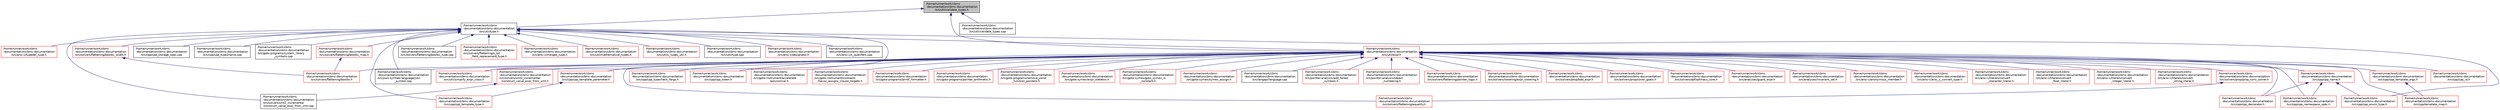 digraph "/home/runner/work/cbmc-documentation/cbmc-documentation/src/util/validate_types.h"
{
 // LATEX_PDF_SIZE
  bgcolor="transparent";
  edge [fontname="Helvetica",fontsize="10",labelfontname="Helvetica",labelfontsize="10"];
  node [fontname="Helvetica",fontsize="10",shape=record];
  Node1 [label="/home/runner/work/cbmc\l-documentation/cbmc-documentation\l/src/util/validate_types.h",height=0.2,width=0.4,color="black", fillcolor="grey75", style="filled", fontcolor="black",tooltip=" "];
  Node1 -> Node2 [dir="back",color="midnightblue",fontsize="10",style="solid",fontname="Helvetica"];
  Node2 [label="/home/runner/work/cbmc\l-documentation/cbmc-documentation\l/src/util/type.h",height=0.2,width=0.4,color="black",URL="$type_8h.html",tooltip=" "];
  Node2 -> Node3 [dir="back",color="midnightblue",fontsize="10",style="solid",fontname="Helvetica"];
  Node3 [label="/home/runner/work/cbmc\l-documentation/cbmc-documentation\l/src/ansi-c/merged_type.h",height=0.2,width=0.4,color="red",URL="$merged__type_8h.html",tooltip=" "];
  Node2 -> Node9 [dir="back",color="midnightblue",fontsize="10",style="solid",fontname="Helvetica"];
  Node9 [label="/home/runner/work/cbmc\l-documentation/cbmc-documentation\l/src/ansi-c/designator.h",height=0.2,width=0.4,color="red",URL="$designator_8h.html",tooltip=" "];
  Node2 -> Node50 [dir="back",color="midnightblue",fontsize="10",style="solid",fontname="Helvetica"];
  Node50 [label="/home/runner/work/cbmc\l-documentation/cbmc-documentation\l/src/ansi-c/c_qualifiers.cpp",height=0.2,width=0.4,color="black",URL="$c__qualifiers_8cpp.html",tooltip=" "];
  Node2 -> Node51 [dir="back",color="midnightblue",fontsize="10",style="solid",fontname="Helvetica"];
  Node51 [label="/home/runner/work/cbmc\l-documentation/cbmc-documentation\l/src/ansi-c/typedef_type.h",height=0.2,width=0.4,color="red",URL="$typedef__type_8h.html",tooltip=" "];
  Node2 -> Node52 [dir="back",color="midnightblue",fontsize="10",style="solid",fontname="Helvetica"];
  Node52 [label="/home/runner/work/cbmc\l-documentation/cbmc-documentation\l/src/cpp/cpp_template_type.h",height=0.2,width=0.4,color="red",URL="$cpp__template__type_8h.html",tooltip=" "];
  Node2 -> Node70 [dir="back",color="midnightblue",fontsize="10",style="solid",fontname="Helvetica"];
  Node70 [label="/home/runner/work/cbmc\l-documentation/cbmc-documentation\l/src/cpp/cpp_enum_type.h",height=0.2,width=0.4,color="red",URL="$cpp__enum__type_8h.html",tooltip=" "];
  Node2 -> Node72 [dir="back",color="midnightblue",fontsize="10",style="solid",fontname="Helvetica"];
  Node72 [label="/home/runner/work/cbmc\l-documentation/cbmc-documentation\l/src/cpp/cpp_storage_spec.cpp",height=0.2,width=0.4,color="black",URL="$cpp__storage__spec_8cpp.html",tooltip=" "];
  Node2 -> Node73 [dir="back",color="midnightblue",fontsize="10",style="solid",fontname="Helvetica"];
  Node73 [label="/home/runner/work/cbmc\l-documentation/cbmc-documentation\l/src/cpp/cpp_type2name.cpp",height=0.2,width=0.4,color="black",URL="$cpp__type2name_8cpp.html",tooltip=" "];
  Node2 -> Node74 [dir="back",color="midnightblue",fontsize="10",style="solid",fontname="Helvetica"];
  Node74 [label="/home/runner/work/cbmc\l-documentation/cbmc-documentation\l/src/goto-programs/system_library\l_symbols.cpp",height=0.2,width=0.4,color="black",URL="$system__library__symbols_8cpp.html",tooltip=" "];
  Node2 -> Node75 [dir="back",color="midnightblue",fontsize="10",style="solid",fontname="Helvetica"];
  Node75 [label="/home/runner/work/cbmc\l-documentation/cbmc-documentation\l/src/json-symtab-language/json\l_symbol.cpp",height=0.2,width=0.4,color="black",URL="$json__symbol_8cpp.html",tooltip=" "];
  Node2 -> Node76 [dir="back",color="midnightblue",fontsize="10",style="solid",fontname="Helvetica"];
  Node76 [label="/home/runner/work/cbmc\l-documentation/cbmc-documentation\l/src/solvers/flattening/boolbv_width.h",height=0.2,width=0.4,color="red",URL="$boolbv__width_8h.html",tooltip=" "];
  Node76 -> Node77 [dir="back",color="midnightblue",fontsize="10",style="solid",fontname="Helvetica"];
  Node77 [label="/home/runner/work/cbmc\l-documentation/cbmc-documentation\l/src/solvers/flattening/boolbv.h",height=0.2,width=0.4,color="red",URL="$boolbv_8h.html",tooltip=" "];
  Node2 -> Node175 [dir="back",color="midnightblue",fontsize="10",style="solid",fontname="Helvetica"];
  Node175 [label="/home/runner/work/cbmc\l-documentation/cbmc-documentation\l/src/solvers/flattening/boolbv_map.h",height=0.2,width=0.4,color="red",URL="$boolbv__map_8h.html",tooltip=" "];
  Node175 -> Node77 [dir="back",color="midnightblue",fontsize="10",style="solid",fontname="Helvetica"];
  Node2 -> Node177 [dir="back",color="midnightblue",fontsize="10",style="solid",fontname="Helvetica"];
  Node177 [label="/home/runner/work/cbmc\l-documentation/cbmc-documentation\l/src/solvers/flattening/boolbv_type.cpp",height=0.2,width=0.4,color="black",URL="$boolbv__type_8cpp.html",tooltip=" "];
  Node2 -> Node178 [dir="back",color="midnightblue",fontsize="10",style="solid",fontname="Helvetica"];
  Node178 [label="/home/runner/work/cbmc\l-documentation/cbmc-documentation\l/src/solvers/flattening/c_bit\l_field_replacement_type.h",height=0.2,width=0.4,color="red",URL="$c__bit__field__replacement__type_8h.html",tooltip=" "];
  Node2 -> Node180 [dir="back",color="midnightblue",fontsize="10",style="solid",fontname="Helvetica"];
  Node180 [label="/home/runner/work/cbmc\l-documentation/cbmc-documentation\l/src/solvers/smt2_incremental\l/construct_value_expr_from_smt.cpp",height=0.2,width=0.4,color="black",URL="$construct__value__expr__from__smt_8cpp.html",tooltip=" "];
  Node2 -> Node181 [dir="back",color="midnightblue",fontsize="10",style="solid",fontname="Helvetica"];
  Node181 [label="/home/runner/work/cbmc\l-documentation/cbmc-documentation\l/src/util/expr.h",height=0.2,width=0.4,color="red",URL="$expr_8h.html",tooltip=" "];
  Node181 -> Node182 [dir="back",color="midnightblue",fontsize="10",style="solid",fontname="Helvetica"];
  Node182 [label="/home/runner/work/cbmc\l-documentation/cbmc-documentation\l/src/analyses/guard_expr.h",height=0.2,width=0.4,color="red",URL="$guard__expr_8h.html",tooltip=" "];
  Node181 -> Node251 [dir="back",color="midnightblue",fontsize="10",style="solid",fontname="Helvetica"];
  Node251 [label="/home/runner/work/cbmc\l-documentation/cbmc-documentation\l/src/analyses/invariant_set.h",height=0.2,width=0.4,color="red",URL="$invariant__set_8h.html",tooltip=" "];
  Node181 -> Node257 [dir="back",color="midnightblue",fontsize="10",style="solid",fontname="Helvetica"];
  Node257 [label="/home/runner/work/cbmc\l-documentation/cbmc-documentation\l/src/ansi-c/anonymous_member.h",height=0.2,width=0.4,color="red",URL="$anonymous__member_8h.html",tooltip=" "];
  Node181 -> Node259 [dir="back",color="midnightblue",fontsize="10",style="solid",fontname="Helvetica"];
  Node259 [label="/home/runner/work/cbmc\l-documentation/cbmc-documentation\l/src/ansi-c/ansi_c_convert_type.h",height=0.2,width=0.4,color="red",URL="$ansi__c__convert__type_8h.html",tooltip=" "];
  Node181 -> Node261 [dir="back",color="midnightblue",fontsize="10",style="solid",fontname="Helvetica"];
  Node261 [label="/home/runner/work/cbmc\l-documentation/cbmc-documentation\l/src/ansi-c/literals/convert\l_character_literal.h",height=0.2,width=0.4,color="red",URL="$convert__character__literal_8h.html",tooltip=" "];
  Node181 -> Node263 [dir="back",color="midnightblue",fontsize="10",style="solid",fontname="Helvetica"];
  Node263 [label="/home/runner/work/cbmc\l-documentation/cbmc-documentation\l/src/ansi-c/literals/convert\l_float_literal.h",height=0.2,width=0.4,color="red",URL="$convert__float__literal_8h.html",tooltip=" "];
  Node181 -> Node265 [dir="back",color="midnightblue",fontsize="10",style="solid",fontname="Helvetica"];
  Node265 [label="/home/runner/work/cbmc\l-documentation/cbmc-documentation\l/src/ansi-c/literals/convert\l_integer_literal.h",height=0.2,width=0.4,color="red",URL="$convert__integer__literal_8h.html",tooltip=" "];
  Node181 -> Node267 [dir="back",color="midnightblue",fontsize="10",style="solid",fontname="Helvetica"];
  Node267 [label="/home/runner/work/cbmc\l-documentation/cbmc-documentation\l/src/ansi-c/literals/convert\l_string_literal.h",height=0.2,width=0.4,color="red",URL="$convert__string__literal_8h.html",tooltip=" "];
  Node181 -> Node269 [dir="back",color="midnightblue",fontsize="10",style="solid",fontname="Helvetica"];
  Node269 [label="/home/runner/work/cbmc\l-documentation/cbmc-documentation\l/src/cpp/cpp_declarator.h",height=0.2,width=0.4,color="red",URL="$cpp__declarator_8h.html",tooltip=" "];
  Node181 -> Node270 [dir="back",color="midnightblue",fontsize="10",style="solid",fontname="Helvetica"];
  Node270 [label="/home/runner/work/cbmc\l-documentation/cbmc-documentation\l/src/cpp/cpp_name.h",height=0.2,width=0.4,color="red",URL="$cpp__name_8h.html",tooltip=" "];
  Node270 -> Node269 [dir="back",color="midnightblue",fontsize="10",style="solid",fontname="Helvetica"];
  Node270 -> Node271 [dir="back",color="midnightblue",fontsize="10",style="solid",fontname="Helvetica"];
  Node271 [label="/home/runner/work/cbmc\l-documentation/cbmc-documentation\l/src/cpp/cpp_namespace_spec.h",height=0.2,width=0.4,color="red",URL="$cpp__namespace__spec_8h.html",tooltip=" "];
  Node270 -> Node70 [dir="back",color="midnightblue",fontsize="10",style="solid",fontname="Helvetica"];
  Node181 -> Node275 [dir="back",color="midnightblue",fontsize="10",style="solid",fontname="Helvetica"];
  Node275 [label="/home/runner/work/cbmc\l-documentation/cbmc-documentation\l/src/cpp/cpp_template_parameter.h",height=0.2,width=0.4,color="red",URL="$cpp__template__parameter_8h.html",tooltip=" "];
  Node275 -> Node52 [dir="back",color="midnightblue",fontsize="10",style="solid",fontname="Helvetica"];
  Node181 -> Node276 [dir="back",color="midnightblue",fontsize="10",style="solid",fontname="Helvetica"];
  Node276 [label="/home/runner/work/cbmc\l-documentation/cbmc-documentation\l/src/cpp/cpp_template_args.h",height=0.2,width=0.4,color="red",URL="$cpp__template__args_8h.html",tooltip=" "];
  Node276 -> Node278 [dir="back",color="midnightblue",fontsize="10",style="solid",fontname="Helvetica"];
  Node278 [label="/home/runner/work/cbmc\l-documentation/cbmc-documentation\l/src/cpp/template_map.h",height=0.2,width=0.4,color="red",URL="$template__map_8h.html",tooltip=" "];
  Node181 -> Node271 [dir="back",color="midnightblue",fontsize="10",style="solid",fontname="Helvetica"];
  Node181 -> Node279 [dir="back",color="midnightblue",fontsize="10",style="solid",fontname="Helvetica"];
  Node279 [label="/home/runner/work/cbmc\l-documentation/cbmc-documentation\l/src/cpp/cpp_id.h",height=0.2,width=0.4,color="red",URL="$cpp__id_8h.html",tooltip=" "];
  Node181 -> Node278 [dir="back",color="midnightblue",fontsize="10",style="solid",fontname="Helvetica"];
  Node181 -> Node285 [dir="back",color="midnightblue",fontsize="10",style="solid",fontname="Helvetica"];
  Node285 [label="/home/runner/work/cbmc\l-documentation/cbmc-documentation\l/src/cpp/cpp_typecheck_fargs.h",height=0.2,width=0.4,color="red",URL="$cpp__typecheck__fargs_8h.html",tooltip=" "];
  Node181 -> Node286 [dir="back",color="midnightblue",fontsize="10",style="solid",fontname="Helvetica"];
  Node286 [label="/home/runner/work/cbmc\l-documentation/cbmc-documentation\l/src/cpp/cpp_token.h",height=0.2,width=0.4,color="red",URL="$cpp__token_8h.html",tooltip=" "];
  Node181 -> Node289 [dir="back",color="midnightblue",fontsize="10",style="solid",fontname="Helvetica"];
  Node289 [label="/home/runner/work/cbmc\l-documentation/cbmc-documentation\l/src/goto-instrument/accelerate\l/polynomial.h",height=0.2,width=0.4,color="red",URL="$polynomial_8h.html",tooltip=" "];
  Node181 -> Node291 [dir="back",color="midnightblue",fontsize="10",style="solid",fontname="Helvetica"];
  Node291 [label="/home/runner/work/cbmc\l-documentation/cbmc-documentation\l/src/goto-instrument/contracts\l/havoc_assigns_clause_targets.h",height=0.2,width=0.4,color="red",URL="$havoc__assigns__clause__targets_8h.html",tooltip=" "];
  Node181 -> Node294 [dir="back",color="midnightblue",fontsize="10",style="solid",fontname="Helvetica"];
  Node294 [label="/home/runner/work/cbmc\l-documentation/cbmc-documentation\l/src/goto-programs/printf_formatter.h",height=0.2,width=0.4,color="red",URL="$printf__formatter_8h.html",tooltip=" "];
  Node181 -> Node298 [dir="back",color="midnightblue",fontsize="10",style="solid",fontname="Helvetica"];
  Node298 [label="/home/runner/work/cbmc\l-documentation/cbmc-documentation\l/src/goto-programs/pointer_arithmetic.h",height=0.2,width=0.4,color="red",URL="$pointer__arithmetic_8h.html",tooltip=" "];
  Node181 -> Node302 [dir="back",color="midnightblue",fontsize="10",style="solid",fontname="Helvetica"];
  Node302 [label="/home/runner/work/cbmc\l-documentation/cbmc-documentation\l/src/goto-programs/remove_const\l_function_pointers.h",height=0.2,width=0.4,color="red",URL="$remove__const__function__pointers_8h.html",tooltip=" "];
  Node181 -> Node307 [dir="back",color="midnightblue",fontsize="10",style="solid",fontname="Helvetica"];
  Node307 [label="/home/runner/work/cbmc\l-documentation/cbmc-documentation\l/src/goto-symex/expr_skeleton.h",height=0.2,width=0.4,color="red",URL="$expr__skeleton_8h.html",tooltip=" "];
  Node181 -> Node309 [dir="back",color="midnightblue",fontsize="10",style="solid",fontname="Helvetica"];
  Node309 [label="/home/runner/work/cbmc\l-documentation/cbmc-documentation\l/src/goto-symex/goto_symex_is\l_constant.h",height=0.2,width=0.4,color="red",URL="$goto__symex__is__constant_8h.html",tooltip=" "];
  Node181 -> Node310 [dir="back",color="midnightblue",fontsize="10",style="solid",fontname="Helvetica"];
  Node310 [label="/home/runner/work/cbmc\l-documentation/cbmc-documentation\l/src/goto-symex/symex_assign.h",height=0.2,width=0.4,color="red",URL="$symex__assign_8h.html",tooltip=" "];
  Node181 -> Node75 [dir="back",color="midnightblue",fontsize="10",style="solid",fontname="Helvetica"];
  Node181 -> Node311 [dir="back",color="midnightblue",fontsize="10",style="solid",fontname="Helvetica"];
  Node311 [label="/home/runner/work/cbmc\l-documentation/cbmc-documentation\l/src/langapi/language.cpp",height=0.2,width=0.4,color="black",URL="$language_8cpp.html",tooltip=" "];
  Node181 -> Node312 [dir="back",color="midnightblue",fontsize="10",style="solid",fontname="Helvetica"];
  Node312 [label="/home/runner/work/cbmc\l-documentation/cbmc-documentation\l/src/pointer-analysis/add_failed\l_symbols.h",height=0.2,width=0.4,color="red",URL="$add__failed__symbols_8h.html",tooltip=" "];
  Node181 -> Node315 [dir="back",color="midnightblue",fontsize="10",style="solid",fontname="Helvetica"];
  Node315 [label="/home/runner/work/cbmc\l-documentation/cbmc-documentation\l/src/pointer-analysis/object\l_numbering.h",height=0.2,width=0.4,color="red",URL="$object__numbering_8h.html",tooltip=" "];
  Node181 -> Node330 [dir="back",color="midnightblue",fontsize="10",style="solid",fontname="Helvetica"];
  Node330 [label="/home/runner/work/cbmc\l-documentation/cbmc-documentation\l/src/solvers/flattening/equality.h",height=0.2,width=0.4,color="red",URL="$equality_8h.html",tooltip=" "];
  Node181 -> Node77 [dir="back",color="midnightblue",fontsize="10",style="solid",fontname="Helvetica"];
  Node181 -> Node334 [dir="back",color="midnightblue",fontsize="10",style="solid",fontname="Helvetica"];
  Node334 [label="/home/runner/work/cbmc\l-documentation/cbmc-documentation\l/src/solvers/flattening/pointer_logic.h",height=0.2,width=0.4,color="red",URL="$pointer__logic_8h.html",tooltip=" "];
  Node181 -> Node336 [dir="back",color="midnightblue",fontsize="10",style="solid",fontname="Helvetica"];
  Node336 [label="/home/runner/work/cbmc\l-documentation/cbmc-documentation\l/src/solvers/lowering/expr_lowering.h",height=0.2,width=0.4,color="red",URL="$expr__lowering_8h.html",tooltip=" "];
  Node181 -> Node338 [dir="back",color="midnightblue",fontsize="10",style="solid",fontname="Helvetica"];
  Node338 [label="/home/runner/work/cbmc\l-documentation/cbmc-documentation\l/src/solvers/prop/bdd_expr.h",height=0.2,width=0.4,color="red",URL="$bdd__expr_8h.html",tooltip="Binary decision diagram."];
  Node181 -> Node341 [dir="back",color="midnightblue",fontsize="10",style="solid",fontname="Helvetica"];
  Node341 [label="/home/runner/work/cbmc\l-documentation/cbmc-documentation\l/src/solvers/prop/cover_goals.h",height=0.2,width=0.4,color="red",URL="$cover__goals_8h.html",tooltip=" "];
  Node181 -> Node343 [dir="back",color="midnightblue",fontsize="10",style="solid",fontname="Helvetica"];
  Node343 [label="/home/runner/work/cbmc\l-documentation/cbmc-documentation\l/src/solvers/prop/prop_conv_solver.h",height=0.2,width=0.4,color="red",URL="$prop__conv__solver_8h.html",tooltip=" "];
  Node343 -> Node330 [dir="back",color="midnightblue",fontsize="10",style="solid",fontname="Helvetica"];
  Node181 -> Node348 [dir="back",color="midnightblue",fontsize="10",style="solid",fontname="Helvetica"];
  Node348 [label="/home/runner/work/cbmc\l-documentation/cbmc-documentation\l/src/solvers/qbf/qdimacs_core.h",height=0.2,width=0.4,color="red",URL="$qdimacs__core_8h.html",tooltip=" "];
  Node181 -> Node358 [dir="back",color="midnightblue",fontsize="10",style="solid",fontname="Helvetica"];
  Node358 [label="/home/runner/work/cbmc\l-documentation/cbmc-documentation\l/src/solvers/smt2_incremental\l/construct_value_expr_from_smt.h",height=0.2,width=0.4,color="red",URL="$construct__value__expr__from__smt_8h.html",tooltip=" "];
  Node358 -> Node180 [dir="back",color="midnightblue",fontsize="10",style="solid",fontname="Helvetica"];
  Node181 -> Node1104 [dir="back",color="midnightblue",fontsize="10",style="solid",fontname="Helvetica"];
  Node1104 [label="/home/runner/work/cbmc\l-documentation/cbmc-documentation\l/src/util/simplify_expr_class.h",height=0.2,width=0.4,color="red",URL="$simplify__expr__class_8h.html",tooltip=" "];
  Node2 -> Node1055 [dir="back",color="midnightblue",fontsize="10",style="solid",fontname="Helvetica"];
  Node1055 [label="/home/runner/work/cbmc\l-documentation/cbmc-documentation\l/src/util/mathematical_types.h",height=0.2,width=0.4,color="red",URL="$mathematical__types_8h.html",tooltip=" "];
  Node2 -> Node904 [dir="back",color="midnightblue",fontsize="10",style="solid",fontname="Helvetica"];
  Node904 [label="/home/runner/work/cbmc\l-documentation/cbmc-documentation\l/src/util/c_types_util.h",height=0.2,width=0.4,color="red",URL="$c__types__util_8h.html",tooltip=" "];
  Node2 -> Node1104 [dir="back",color="midnightblue",fontsize="10",style="solid",fontname="Helvetica"];
  Node2 -> Node1105 [dir="back",color="midnightblue",fontsize="10",style="solid",fontname="Helvetica"];
  Node1105 [label="/home/runner/work/cbmc\l-documentation/cbmc-documentation\l/src/util/type.cpp",height=0.2,width=0.4,color="black",URL="$type_8cpp.html",tooltip=" "];
  Node1 -> Node181 [dir="back",color="midnightblue",fontsize="10",style="solid",fontname="Helvetica"];
  Node1 -> Node954 [dir="back",color="midnightblue",fontsize="10",style="solid",fontname="Helvetica"];
  Node954 [label="/home/runner/work/cbmc\l-documentation/cbmc-documentation\l/src/util/validate_types.cpp",height=0.2,width=0.4,color="black",URL="$validate__types_8cpp.html",tooltip=" "];
}
